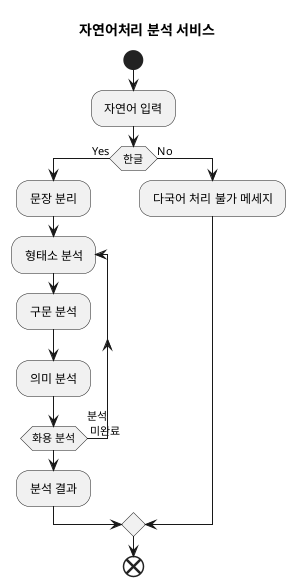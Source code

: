 @startuml 자연어처리 분석 서비스
title 자연어처리 분석 서비스
start 
    : 자연어 입력 ;
    if (한글) then (Yes)
        : 문장 분리 ;
        repeat : 형태소 분석 ;
        : 구문 분석 ;
        : 의미 분석 ;
        repeat while (화용 분석) is (분석 \n 미완료) ;
        : 분석 결과 ;
    else (No)
        : 다국어 처리 불가 메세지 ;
    endif
end 
@enduml